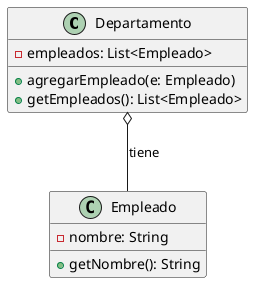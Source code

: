 @startuml
class Departamento {
    - empleados: List<Empleado>
    + agregarEmpleado(e: Empleado)
    + getEmpleados(): List<Empleado>
}

class Empleado {
    - nombre: String
    + getNombre(): String
}

Departamento o-- Empleado : tiene
@enduml
